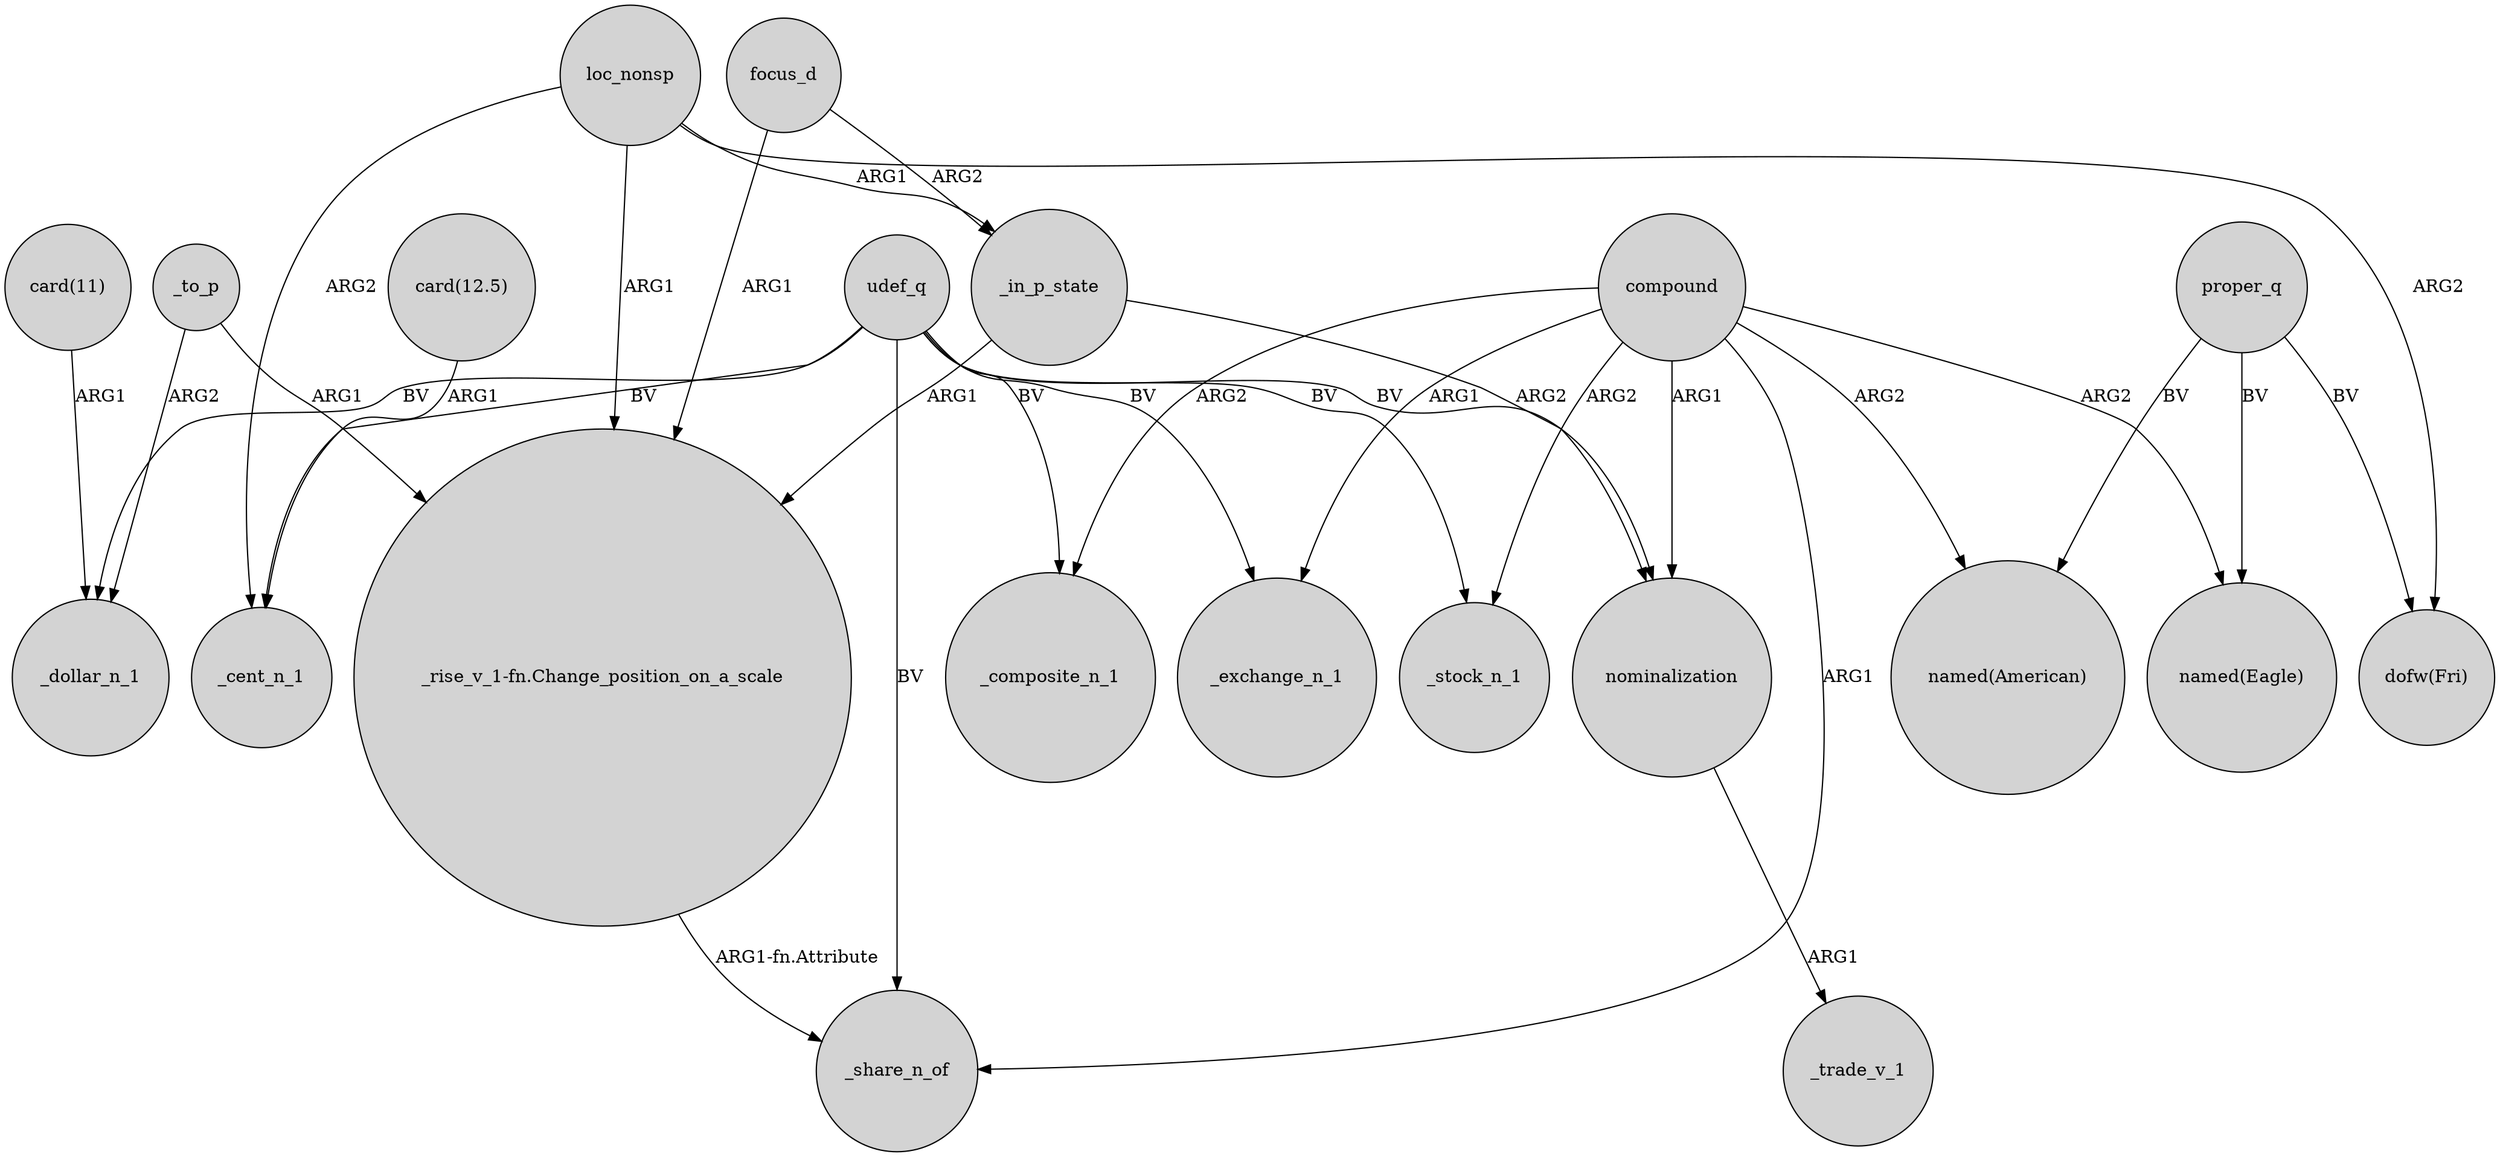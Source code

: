 digraph {
	node [shape=circle style=filled]
	_in_p_state -> nominalization [label=ARG2]
	focus_d -> _in_p_state [label=ARG2]
	proper_q -> "dofw(Fri)" [label=BV]
	compound -> _share_n_of [label=ARG1]
	_to_p -> "_rise_v_1-fn.Change_position_on_a_scale" [label=ARG1]
	loc_nonsp -> "dofw(Fri)" [label=ARG2]
	loc_nonsp -> "_rise_v_1-fn.Change_position_on_a_scale" [label=ARG1]
	udef_q -> nominalization [label=BV]
	udef_q -> _exchange_n_1 [label=BV]
	proper_q -> "named(Eagle)" [label=BV]
	_to_p -> _dollar_n_1 [label=ARG2]
	udef_q -> _cent_n_1 [label=BV]
	compound -> _exchange_n_1 [label=ARG1]
	loc_nonsp -> _cent_n_1 [label=ARG2]
	"card(11)" -> _dollar_n_1 [label=ARG1]
	focus_d -> "_rise_v_1-fn.Change_position_on_a_scale" [label=ARG1]
	compound -> nominalization [label=ARG1]
	"card(12.5)" -> _cent_n_1 [label=ARG1]
	udef_q -> _stock_n_1 [label=BV]
	compound -> "named(Eagle)" [label=ARG2]
	udef_q -> _share_n_of [label=BV]
	compound -> _stock_n_1 [label=ARG2]
	udef_q -> _dollar_n_1 [label=BV]
	_in_p_state -> "_rise_v_1-fn.Change_position_on_a_scale" [label=ARG1]
	udef_q -> _composite_n_1 [label=BV]
	compound -> "named(American)" [label=ARG2]
	"_rise_v_1-fn.Change_position_on_a_scale" -> _share_n_of [label="ARG1-fn.Attribute"]
	proper_q -> "named(American)" [label=BV]
	compound -> _composite_n_1 [label=ARG2]
	loc_nonsp -> _in_p_state [label=ARG1]
	nominalization -> _trade_v_1 [label=ARG1]
}
